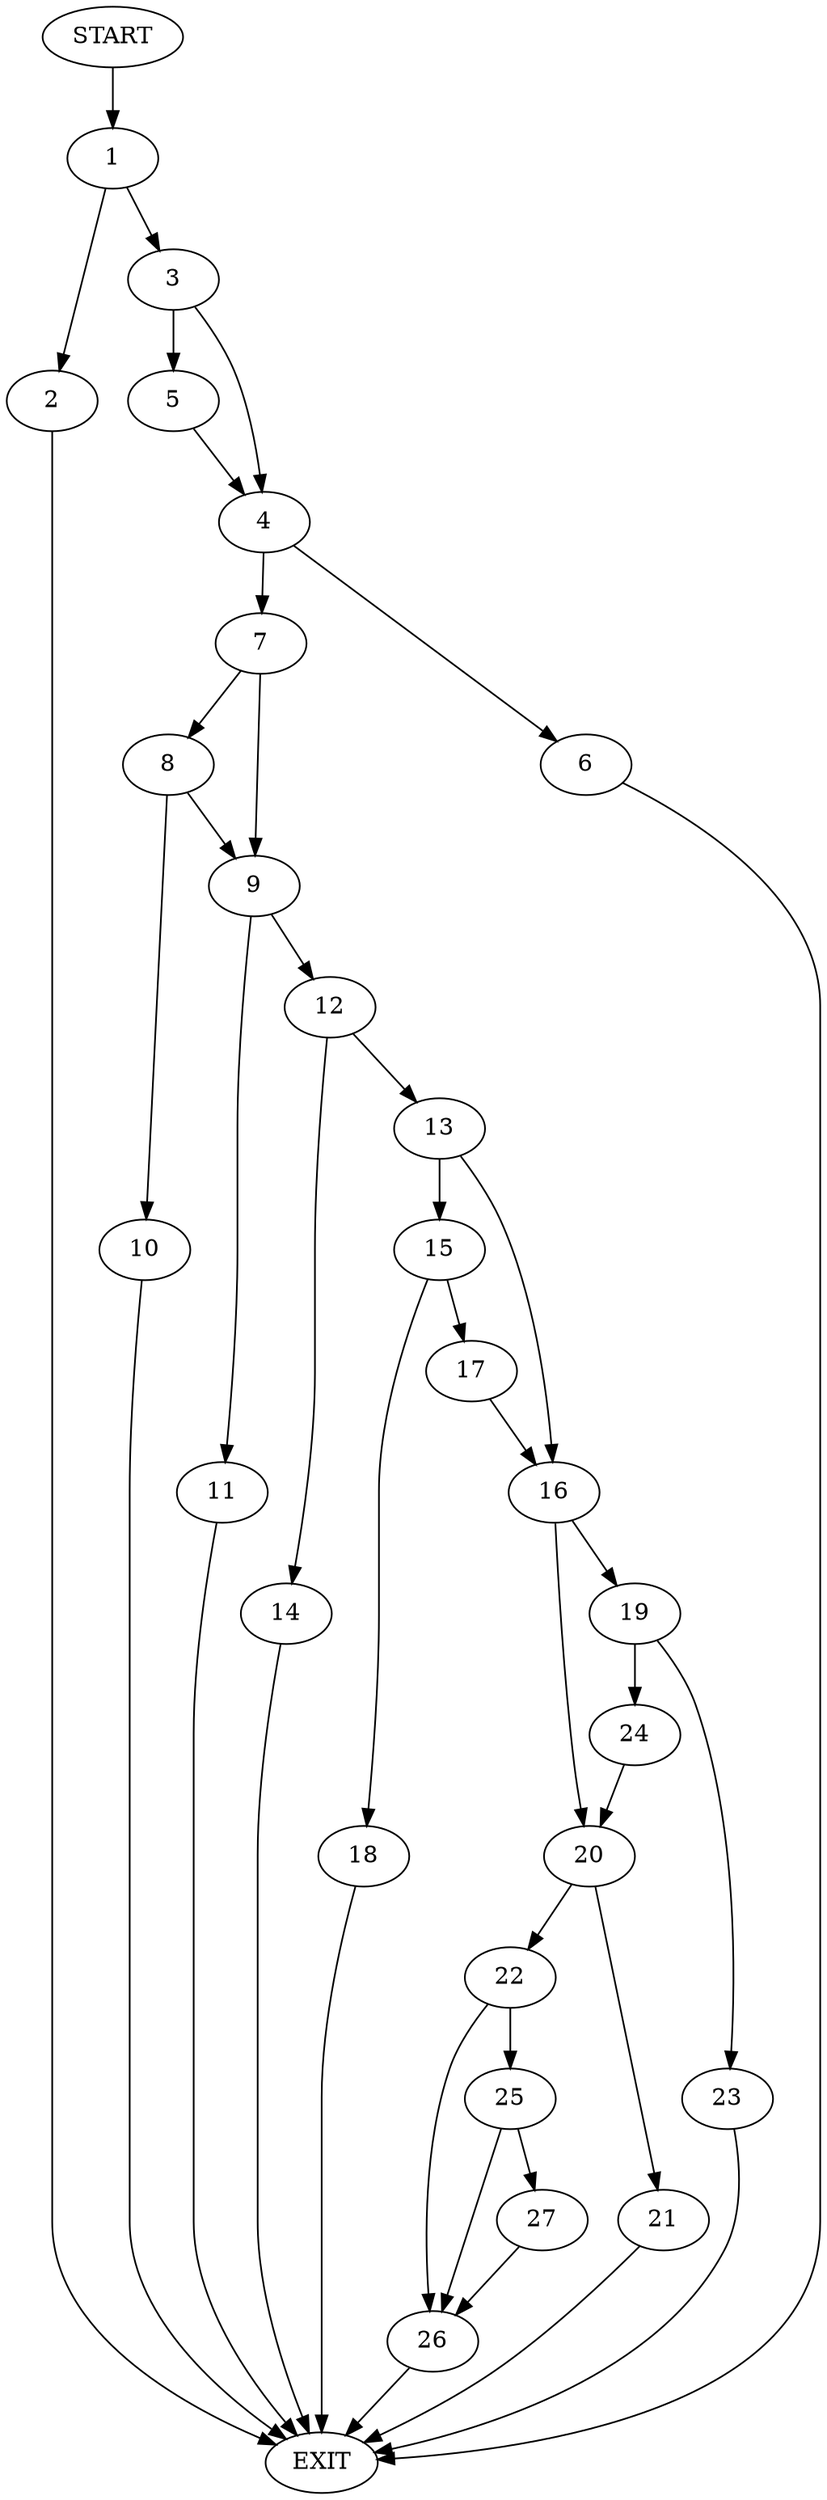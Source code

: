digraph {
0 [label="START"]
28 [label="EXIT"]
0 -> 1
1 -> 2
1 -> 3
3 -> 4
3 -> 5
2 -> 28
5 -> 4
4 -> 6
4 -> 7
7 -> 8
7 -> 9
6 -> 28
8 -> 10
8 -> 9
9 -> 11
9 -> 12
10 -> 28
12 -> 13
12 -> 14
11 -> 28
14 -> 28
13 -> 15
13 -> 16
15 -> 17
15 -> 18
16 -> 19
16 -> 20
17 -> 16
18 -> 28
20 -> 21
20 -> 22
19 -> 23
19 -> 24
24 -> 20
23 -> 28
22 -> 25
22 -> 26
21 -> 28
26 -> 28
25 -> 26
25 -> 27
27 -> 26
}
